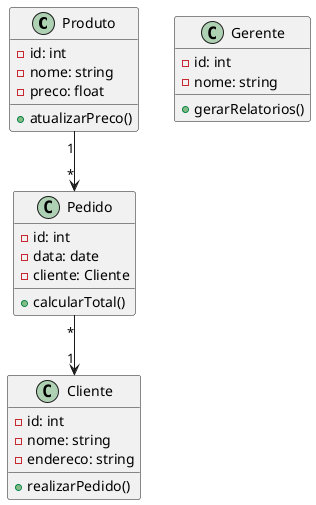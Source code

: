 
@startuml
class Produto {
    - id: int
    - nome: string
    - preco: float
    + atualizarPreco()
}

class Pedido {
    - id: int
    - data: date
    - cliente: Cliente
    + calcularTotal()
}

class Cliente {
    - id: int
    - nome: string
    - endereco: string
    + realizarPedido()
}

class Gerente {
    - id: int
    - nome: string
    + gerarRelatorios()
}

Produto "1" --> "*" Pedido
Pedido "*" --> "1" Cliente
@enduml
